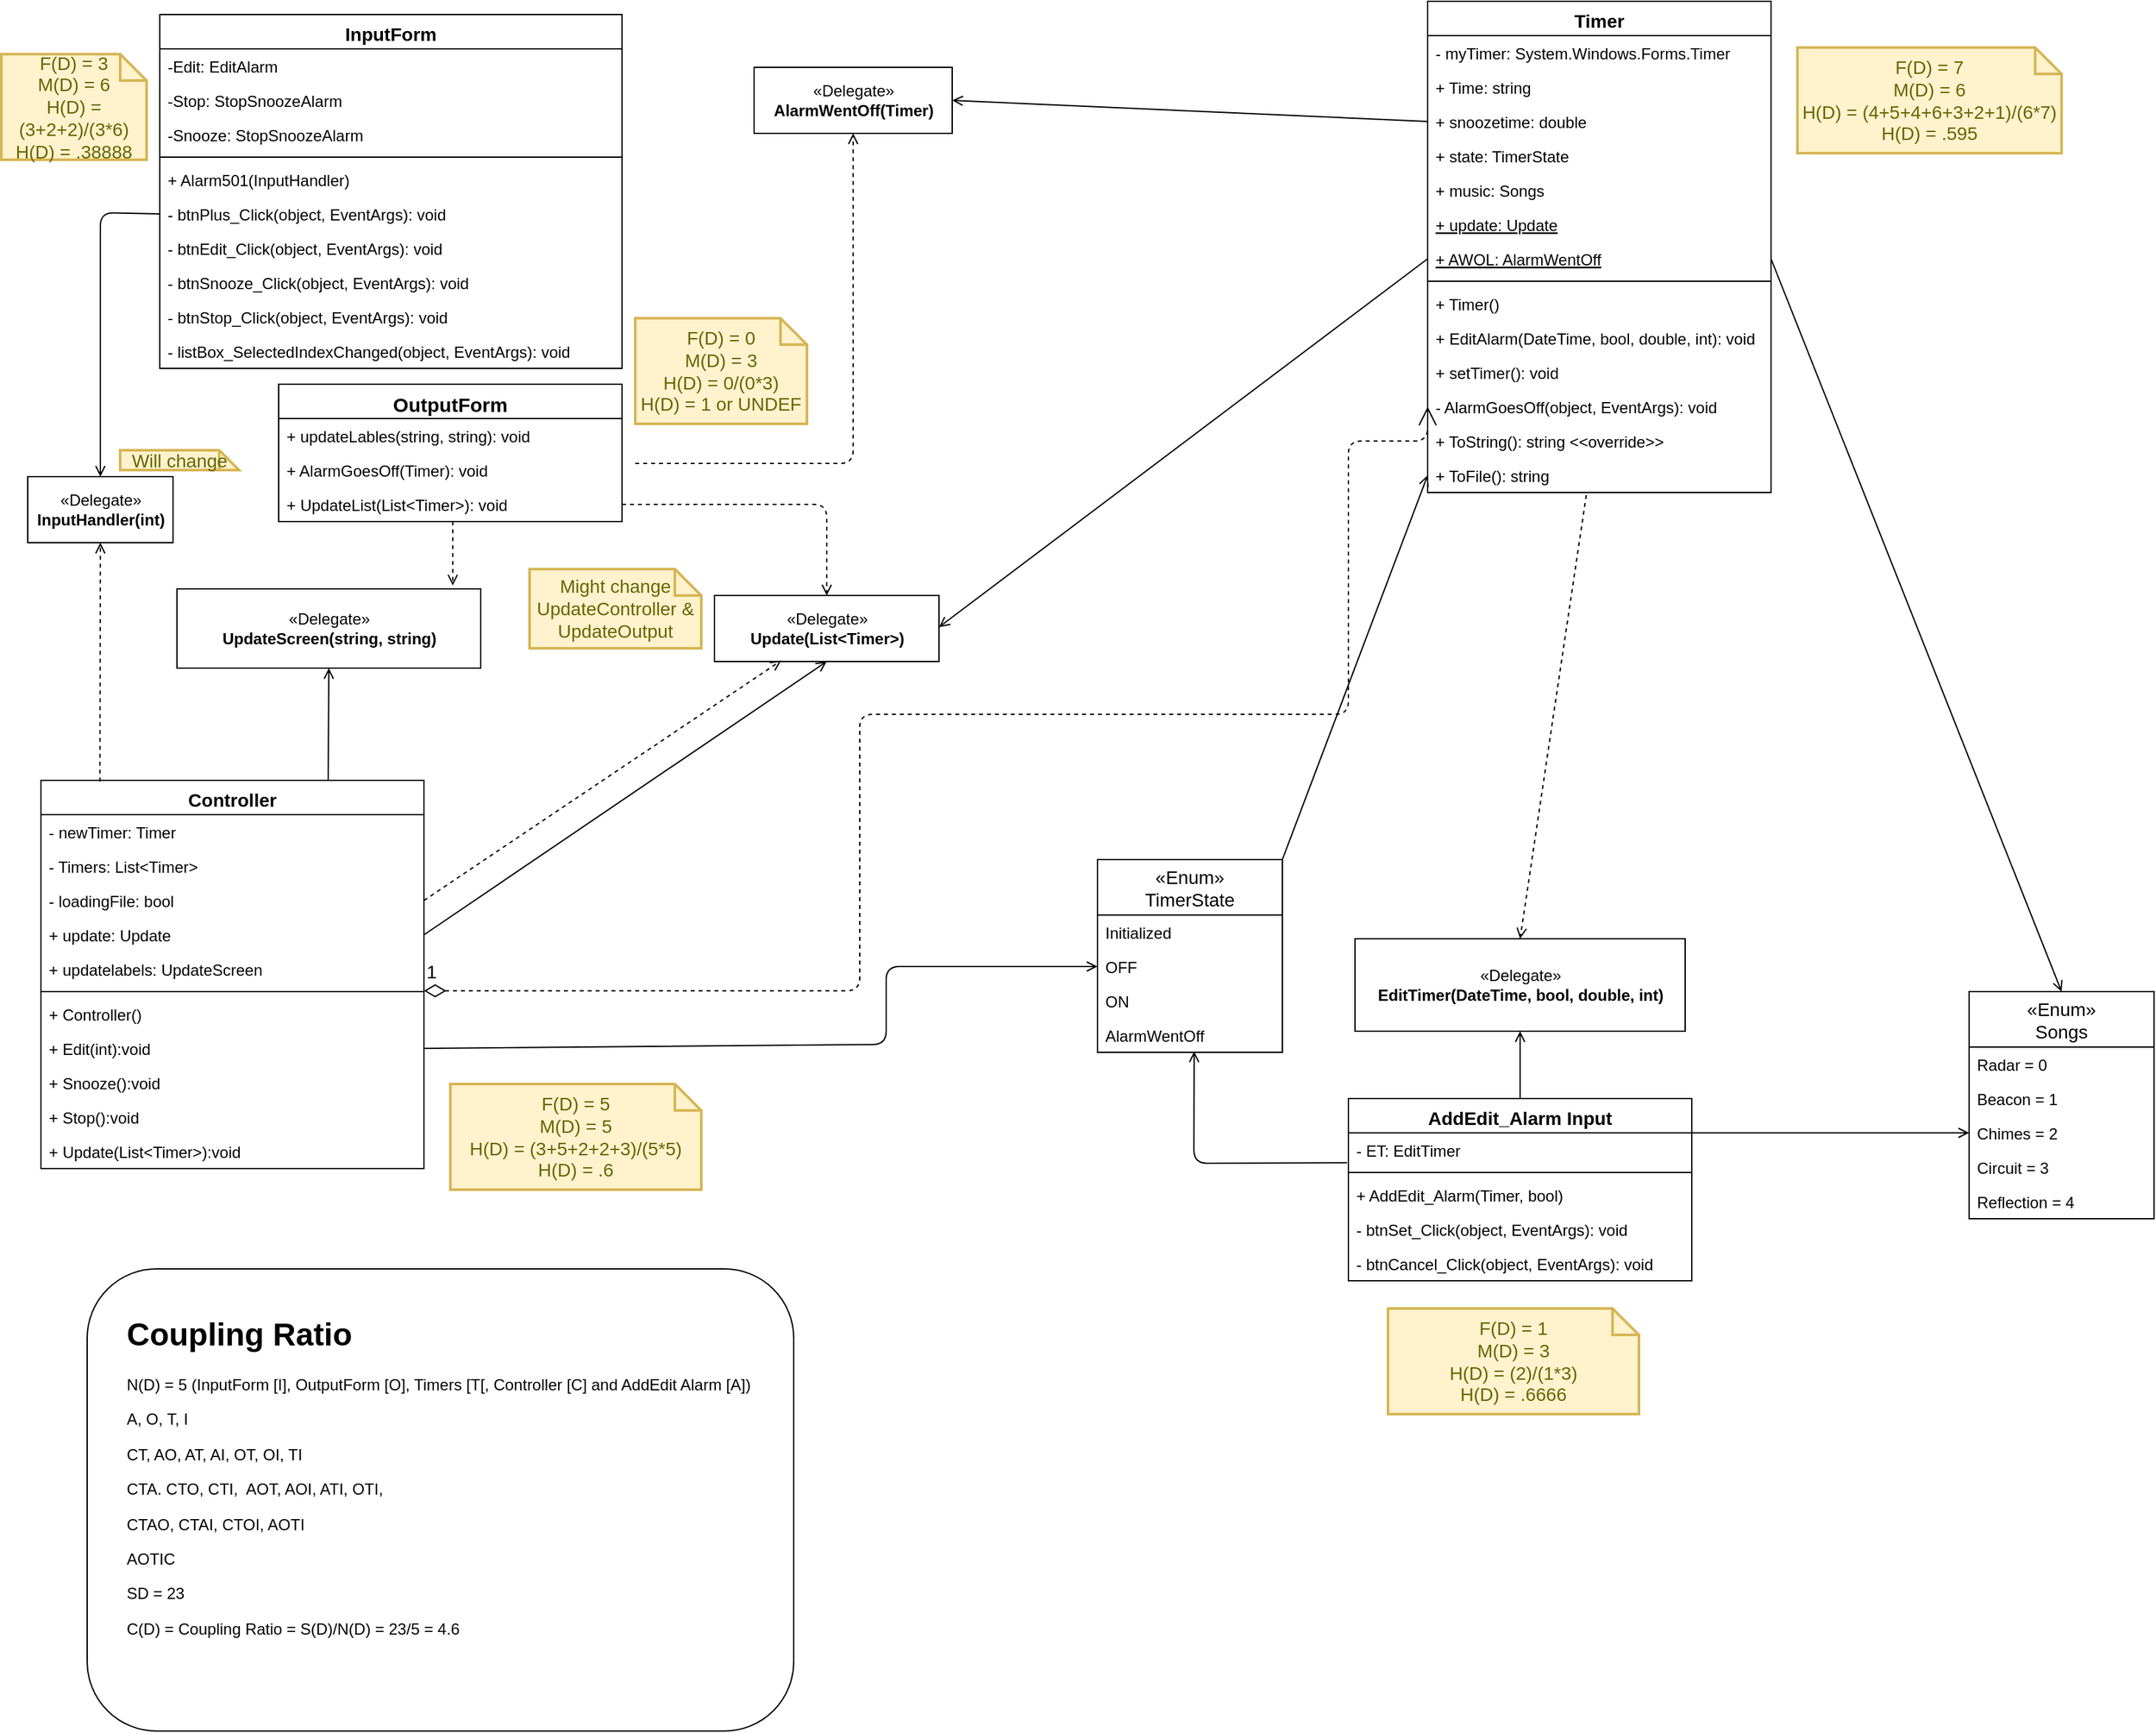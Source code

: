 <mxfile version="14.4.9" type="github">
  <diagram id="-mIEmtDpmcr0Wm0IPF2-" name="Page-1">
    <mxGraphModel dx="2370" dy="1270" grid="1" gridSize="10" guides="1" tooltips="1" connect="1" arrows="1" fold="1" page="1" pageScale="1" pageWidth="1800" pageHeight="1600" math="0" shadow="0">
      <root>
        <mxCell id="0" />
        <mxCell id="1" parent="0" />
        <mxCell id="JPcZrM7MTuREyfRBJGFF-1" value="InputForm" style="swimlane;fontStyle=1;align=center;verticalAlign=top;childLayout=stackLayout;horizontal=1;startSize=26;horizontalStack=0;resizeParent=1;resizeParentMax=0;resizeLast=0;collapsible=1;marginBottom=0;fontSize=14;" vertex="1" parent="1">
          <mxGeometry x="140" y="30" width="350" height="268" as="geometry" />
        </mxCell>
        <mxCell id="JPcZrM7MTuREyfRBJGFF-2" value="-Edit: EditAlarm" style="text;strokeColor=none;fillColor=none;align=left;verticalAlign=top;spacingLeft=4;spacingRight=4;overflow=hidden;rotatable=0;points=[[0,0.5],[1,0.5]];portConstraint=eastwest;" vertex="1" parent="JPcZrM7MTuREyfRBJGFF-1">
          <mxGeometry y="26" width="350" height="26" as="geometry" />
        </mxCell>
        <mxCell id="JPcZrM7MTuREyfRBJGFF-3" value="-Stop: StopSnoozeAlarm" style="text;strokeColor=none;fillColor=none;align=left;verticalAlign=top;spacingLeft=4;spacingRight=4;overflow=hidden;rotatable=0;points=[[0,0.5],[1,0.5]];portConstraint=eastwest;" vertex="1" parent="JPcZrM7MTuREyfRBJGFF-1">
          <mxGeometry y="52" width="350" height="26" as="geometry" />
        </mxCell>
        <mxCell id="JPcZrM7MTuREyfRBJGFF-4" value="-Snooze: StopSnoozeAlarm" style="text;strokeColor=none;fillColor=none;align=left;verticalAlign=top;spacingLeft=4;spacingRight=4;overflow=hidden;rotatable=0;points=[[0,0.5],[1,0.5]];portConstraint=eastwest;" vertex="1" parent="JPcZrM7MTuREyfRBJGFF-1">
          <mxGeometry y="78" width="350" height="26" as="geometry" />
        </mxCell>
        <mxCell id="JPcZrM7MTuREyfRBJGFF-5" value="" style="line;strokeWidth=1;fillColor=none;align=left;verticalAlign=middle;spacingTop=-1;spacingLeft=3;spacingRight=3;rotatable=0;labelPosition=right;points=[];portConstraint=eastwest;" vertex="1" parent="JPcZrM7MTuREyfRBJGFF-1">
          <mxGeometry y="104" width="350" height="8" as="geometry" />
        </mxCell>
        <mxCell id="JPcZrM7MTuREyfRBJGFF-6" value="+ Alarm501(InputHandler)" style="text;strokeColor=none;fillColor=none;align=left;verticalAlign=top;spacingLeft=4;spacingRight=4;overflow=hidden;rotatable=0;points=[[0,0.5],[1,0.5]];portConstraint=eastwest;" vertex="1" parent="JPcZrM7MTuREyfRBJGFF-1">
          <mxGeometry y="112" width="350" height="26" as="geometry" />
        </mxCell>
        <mxCell id="JPcZrM7MTuREyfRBJGFF-7" value="- btnPlus_Click(object, EventArgs): void" style="text;strokeColor=none;fillColor=none;align=left;verticalAlign=top;spacingLeft=4;spacingRight=4;overflow=hidden;rotatable=0;points=[[0,0.5],[1,0.5]];portConstraint=eastwest;" vertex="1" parent="JPcZrM7MTuREyfRBJGFF-1">
          <mxGeometry y="138" width="350" height="26" as="geometry" />
        </mxCell>
        <mxCell id="JPcZrM7MTuREyfRBJGFF-8" value="- btnEdit_Click(object, EventArgs): void" style="text;strokeColor=none;fillColor=none;align=left;verticalAlign=top;spacingLeft=4;spacingRight=4;overflow=hidden;rotatable=0;points=[[0,0.5],[1,0.5]];portConstraint=eastwest;" vertex="1" parent="JPcZrM7MTuREyfRBJGFF-1">
          <mxGeometry y="164" width="350" height="26" as="geometry" />
        </mxCell>
        <mxCell id="JPcZrM7MTuREyfRBJGFF-9" value="- btnSnooze_Click(object, EventArgs): void" style="text;strokeColor=none;fillColor=none;align=left;verticalAlign=top;spacingLeft=4;spacingRight=4;overflow=hidden;rotatable=0;points=[[0,0.5],[1,0.5]];portConstraint=eastwest;" vertex="1" parent="JPcZrM7MTuREyfRBJGFF-1">
          <mxGeometry y="190" width="350" height="26" as="geometry" />
        </mxCell>
        <mxCell id="JPcZrM7MTuREyfRBJGFF-10" value="- btnStop_Click(object, EventArgs): void" style="text;strokeColor=none;fillColor=none;align=left;verticalAlign=top;spacingLeft=4;spacingRight=4;overflow=hidden;rotatable=0;points=[[0,0.5],[1,0.5]];portConstraint=eastwest;" vertex="1" parent="JPcZrM7MTuREyfRBJGFF-1">
          <mxGeometry y="216" width="350" height="26" as="geometry" />
        </mxCell>
        <mxCell id="JPcZrM7MTuREyfRBJGFF-11" value="- listBox_SelectedIndexChanged(object, EventArgs): void" style="text;strokeColor=none;fillColor=none;align=left;verticalAlign=top;spacingLeft=4;spacingRight=4;overflow=hidden;rotatable=0;points=[[0,0.5],[1,0.5]];portConstraint=eastwest;" vertex="1" parent="JPcZrM7MTuREyfRBJGFF-1">
          <mxGeometry y="242" width="350" height="26" as="geometry" />
        </mxCell>
        <mxCell id="JPcZrM7MTuREyfRBJGFF-12" value="OutputForm" style="swimlane;fontStyle=1;align=center;verticalAlign=top;childLayout=stackLayout;horizontal=1;startSize=26;horizontalStack=0;resizeParent=1;resizeParentMax=0;resizeLast=0;collapsible=1;marginBottom=0;fontSize=15;" vertex="1" parent="1">
          <mxGeometry x="230" y="310" width="260" height="104" as="geometry" />
        </mxCell>
        <mxCell id="JPcZrM7MTuREyfRBJGFF-13" value="+ updateLables(string, string): void" style="text;strokeColor=none;fillColor=none;align=left;verticalAlign=top;spacingLeft=4;spacingRight=4;overflow=hidden;rotatable=0;points=[[0,0.5],[1,0.5]];portConstraint=eastwest;" vertex="1" parent="JPcZrM7MTuREyfRBJGFF-12">
          <mxGeometry y="26" width="260" height="26" as="geometry" />
        </mxCell>
        <mxCell id="JPcZrM7MTuREyfRBJGFF-14" value="+ AlarmGoesOff(Timer): void" style="text;strokeColor=none;fillColor=none;align=left;verticalAlign=top;spacingLeft=4;spacingRight=4;overflow=hidden;rotatable=0;points=[[0,0.5],[1,0.5]];portConstraint=eastwest;" vertex="1" parent="JPcZrM7MTuREyfRBJGFF-12">
          <mxGeometry y="52" width="260" height="26" as="geometry" />
        </mxCell>
        <mxCell id="JPcZrM7MTuREyfRBJGFF-15" value="+ UpdateList(List&lt;Timer&gt;): void" style="text;strokeColor=none;fillColor=none;align=left;verticalAlign=top;spacingLeft=4;spacingRight=4;overflow=hidden;rotatable=0;points=[[0,0.5],[1,0.5]];portConstraint=eastwest;" vertex="1" parent="JPcZrM7MTuREyfRBJGFF-12">
          <mxGeometry y="78" width="260" height="26" as="geometry" />
        </mxCell>
        <mxCell id="JPcZrM7MTuREyfRBJGFF-16" value="Timer" style="swimlane;fontStyle=1;align=center;verticalAlign=top;childLayout=stackLayout;horizontal=1;startSize=26;horizontalStack=0;resizeParent=1;resizeParentMax=0;resizeLast=0;collapsible=1;marginBottom=0;fontSize=14;" vertex="1" parent="1">
          <mxGeometry x="1100" y="20" width="260" height="372" as="geometry" />
        </mxCell>
        <mxCell id="JPcZrM7MTuREyfRBJGFF-17" value="- myTimer: System.Windows.Forms.Timer" style="text;strokeColor=none;fillColor=none;align=left;verticalAlign=top;spacingLeft=4;spacingRight=4;overflow=hidden;rotatable=0;points=[[0,0.5],[1,0.5]];portConstraint=eastwest;" vertex="1" parent="JPcZrM7MTuREyfRBJGFF-16">
          <mxGeometry y="26" width="260" height="26" as="geometry" />
        </mxCell>
        <mxCell id="JPcZrM7MTuREyfRBJGFF-18" value="+ Time: string" style="text;strokeColor=none;fillColor=none;align=left;verticalAlign=top;spacingLeft=4;spacingRight=4;overflow=hidden;rotatable=0;points=[[0,0.5],[1,0.5]];portConstraint=eastwest;" vertex="1" parent="JPcZrM7MTuREyfRBJGFF-16">
          <mxGeometry y="52" width="260" height="26" as="geometry" />
        </mxCell>
        <mxCell id="JPcZrM7MTuREyfRBJGFF-19" value="+ snoozetime: double" style="text;strokeColor=none;fillColor=none;align=left;verticalAlign=top;spacingLeft=4;spacingRight=4;overflow=hidden;rotatable=0;points=[[0,0.5],[1,0.5]];portConstraint=eastwest;" vertex="1" parent="JPcZrM7MTuREyfRBJGFF-16">
          <mxGeometry y="78" width="260" height="26" as="geometry" />
        </mxCell>
        <mxCell id="JPcZrM7MTuREyfRBJGFF-20" value="+ state: TimerState" style="text;strokeColor=none;fillColor=none;align=left;verticalAlign=top;spacingLeft=4;spacingRight=4;overflow=hidden;rotatable=0;points=[[0,0.5],[1,0.5]];portConstraint=eastwest;" vertex="1" parent="JPcZrM7MTuREyfRBJGFF-16">
          <mxGeometry y="104" width="260" height="26" as="geometry" />
        </mxCell>
        <mxCell id="JPcZrM7MTuREyfRBJGFF-21" value="+ music: Songs" style="text;strokeColor=none;fillColor=none;align=left;verticalAlign=top;spacingLeft=4;spacingRight=4;overflow=hidden;rotatable=0;points=[[0,0.5],[1,0.5]];portConstraint=eastwest;" vertex="1" parent="JPcZrM7MTuREyfRBJGFF-16">
          <mxGeometry y="130" width="260" height="26" as="geometry" />
        </mxCell>
        <mxCell id="JPcZrM7MTuREyfRBJGFF-22" value="+ update: Update" style="text;strokeColor=none;fillColor=none;align=left;verticalAlign=top;spacingLeft=4;spacingRight=4;overflow=hidden;rotatable=0;points=[[0,0.5],[1,0.5]];portConstraint=eastwest;fontStyle=4" vertex="1" parent="JPcZrM7MTuREyfRBJGFF-16">
          <mxGeometry y="156" width="260" height="26" as="geometry" />
        </mxCell>
        <mxCell id="JPcZrM7MTuREyfRBJGFF-23" value="+ AWOL: AlarmWentOff" style="text;strokeColor=none;fillColor=none;align=left;verticalAlign=top;spacingLeft=4;spacingRight=4;overflow=hidden;rotatable=0;points=[[0,0.5],[1,0.5]];portConstraint=eastwest;fontStyle=4" vertex="1" parent="JPcZrM7MTuREyfRBJGFF-16">
          <mxGeometry y="182" width="260" height="26" as="geometry" />
        </mxCell>
        <mxCell id="JPcZrM7MTuREyfRBJGFF-24" value="" style="line;strokeWidth=1;fillColor=none;align=left;verticalAlign=middle;spacingTop=-1;spacingLeft=3;spacingRight=3;rotatable=0;labelPosition=right;points=[];portConstraint=eastwest;" vertex="1" parent="JPcZrM7MTuREyfRBJGFF-16">
          <mxGeometry y="208" width="260" height="8" as="geometry" />
        </mxCell>
        <mxCell id="JPcZrM7MTuREyfRBJGFF-25" value="+ Timer()" style="text;strokeColor=none;fillColor=none;align=left;verticalAlign=top;spacingLeft=4;spacingRight=4;overflow=hidden;rotatable=0;points=[[0,0.5],[1,0.5]];portConstraint=eastwest;" vertex="1" parent="JPcZrM7MTuREyfRBJGFF-16">
          <mxGeometry y="216" width="260" height="26" as="geometry" />
        </mxCell>
        <mxCell id="JPcZrM7MTuREyfRBJGFF-26" value="+ EditAlarm(DateTime, bool, double, int): void" style="text;strokeColor=none;fillColor=none;align=left;verticalAlign=top;spacingLeft=4;spacingRight=4;overflow=hidden;rotatable=0;points=[[0,0.5],[1,0.5]];portConstraint=eastwest;" vertex="1" parent="JPcZrM7MTuREyfRBJGFF-16">
          <mxGeometry y="242" width="260" height="26" as="geometry" />
        </mxCell>
        <mxCell id="JPcZrM7MTuREyfRBJGFF-27" value="+ setTimer(): void" style="text;strokeColor=none;fillColor=none;align=left;verticalAlign=top;spacingLeft=4;spacingRight=4;overflow=hidden;rotatable=0;points=[[0,0.5],[1,0.5]];portConstraint=eastwest;" vertex="1" parent="JPcZrM7MTuREyfRBJGFF-16">
          <mxGeometry y="268" width="260" height="26" as="geometry" />
        </mxCell>
        <mxCell id="JPcZrM7MTuREyfRBJGFF-28" value="- AlarmGoesOff(object, EventArgs): void" style="text;strokeColor=none;fillColor=none;align=left;verticalAlign=top;spacingLeft=4;spacingRight=4;overflow=hidden;rotatable=0;points=[[0,0.5],[1,0.5]];portConstraint=eastwest;" vertex="1" parent="JPcZrM7MTuREyfRBJGFF-16">
          <mxGeometry y="294" width="260" height="26" as="geometry" />
        </mxCell>
        <mxCell id="JPcZrM7MTuREyfRBJGFF-29" value="+ ToString(): string &lt;&lt;override&gt;&gt;" style="text;strokeColor=none;fillColor=none;align=left;verticalAlign=top;spacingLeft=4;spacingRight=4;overflow=hidden;rotatable=0;points=[[0,0.5],[1,0.5]];portConstraint=eastwest;" vertex="1" parent="JPcZrM7MTuREyfRBJGFF-16">
          <mxGeometry y="320" width="260" height="26" as="geometry" />
        </mxCell>
        <mxCell id="JPcZrM7MTuREyfRBJGFF-30" value="+ ToFile(): string" style="text;strokeColor=none;fillColor=none;align=left;verticalAlign=top;spacingLeft=4;spacingRight=4;overflow=hidden;rotatable=0;points=[[0,0.5],[1,0.5]];portConstraint=eastwest;" vertex="1" parent="JPcZrM7MTuREyfRBJGFF-16">
          <mxGeometry y="346" width="260" height="26" as="geometry" />
        </mxCell>
        <mxCell id="JPcZrM7MTuREyfRBJGFF-31" value="AddEdit_Alarm Input&#xa; " style="swimlane;fontStyle=1;align=center;verticalAlign=top;childLayout=stackLayout;horizontal=1;startSize=26;horizontalStack=0;resizeParent=1;resizeParentMax=0;resizeLast=0;collapsible=1;marginBottom=0;fontSize=14;" vertex="1" parent="1">
          <mxGeometry x="1040" y="851" width="260" height="138" as="geometry" />
        </mxCell>
        <mxCell id="JPcZrM7MTuREyfRBJGFF-32" value="- ET: EditTimer" style="text;strokeColor=none;fillColor=none;align=left;verticalAlign=top;spacingLeft=4;spacingRight=4;overflow=hidden;rotatable=0;points=[[0,0.5],[1,0.5]];portConstraint=eastwest;" vertex="1" parent="JPcZrM7MTuREyfRBJGFF-31">
          <mxGeometry y="26" width="260" height="26" as="geometry" />
        </mxCell>
        <mxCell id="JPcZrM7MTuREyfRBJGFF-33" value="" style="line;strokeWidth=1;fillColor=none;align=left;verticalAlign=middle;spacingTop=-1;spacingLeft=3;spacingRight=3;rotatable=0;labelPosition=right;points=[];portConstraint=eastwest;" vertex="1" parent="JPcZrM7MTuREyfRBJGFF-31">
          <mxGeometry y="52" width="260" height="8" as="geometry" />
        </mxCell>
        <mxCell id="JPcZrM7MTuREyfRBJGFF-34" value="+ AddEdit_Alarm(Timer, bool)" style="text;strokeColor=none;fillColor=none;align=left;verticalAlign=top;spacingLeft=4;spacingRight=4;overflow=hidden;rotatable=0;points=[[0,0.5],[1,0.5]];portConstraint=eastwest;" vertex="1" parent="JPcZrM7MTuREyfRBJGFF-31">
          <mxGeometry y="60" width="260" height="26" as="geometry" />
        </mxCell>
        <mxCell id="JPcZrM7MTuREyfRBJGFF-35" value="- btnSet_Click(object, EventArgs): void" style="text;strokeColor=none;fillColor=none;align=left;verticalAlign=top;spacingLeft=4;spacingRight=4;overflow=hidden;rotatable=0;points=[[0,0.5],[1,0.5]];portConstraint=eastwest;" vertex="1" parent="JPcZrM7MTuREyfRBJGFF-31">
          <mxGeometry y="86" width="260" height="26" as="geometry" />
        </mxCell>
        <mxCell id="JPcZrM7MTuREyfRBJGFF-36" value="- btnCancel_Click(object, EventArgs): void" style="text;strokeColor=none;fillColor=none;align=left;verticalAlign=top;spacingLeft=4;spacingRight=4;overflow=hidden;rotatable=0;points=[[0,0.5],[1,0.5]];portConstraint=eastwest;" vertex="1" parent="JPcZrM7MTuREyfRBJGFF-31">
          <mxGeometry y="112" width="260" height="26" as="geometry" />
        </mxCell>
        <mxCell id="JPcZrM7MTuREyfRBJGFF-37" value="Controller&#xa;" style="swimlane;fontStyle=1;align=center;verticalAlign=top;childLayout=stackLayout;horizontal=1;startSize=26;horizontalStack=0;resizeParent=1;resizeParentMax=0;resizeLast=0;collapsible=1;marginBottom=0;fontSize=14;" vertex="1" parent="1">
          <mxGeometry x="50" y="610" width="290" height="294" as="geometry" />
        </mxCell>
        <mxCell id="JPcZrM7MTuREyfRBJGFF-38" value="- newTimer: Timer" style="text;strokeColor=none;fillColor=none;align=left;verticalAlign=top;spacingLeft=4;spacingRight=4;overflow=hidden;rotatable=0;points=[[0,0.5],[1,0.5]];portConstraint=eastwest;" vertex="1" parent="JPcZrM7MTuREyfRBJGFF-37">
          <mxGeometry y="26" width="290" height="26" as="geometry" />
        </mxCell>
        <mxCell id="JPcZrM7MTuREyfRBJGFF-39" value="- Timers: List&lt;Timer&gt;" style="text;strokeColor=none;fillColor=none;align=left;verticalAlign=top;spacingLeft=4;spacingRight=4;overflow=hidden;rotatable=0;points=[[0,0.5],[1,0.5]];portConstraint=eastwest;" vertex="1" parent="JPcZrM7MTuREyfRBJGFF-37">
          <mxGeometry y="52" width="290" height="26" as="geometry" />
        </mxCell>
        <mxCell id="JPcZrM7MTuREyfRBJGFF-40" value="- loadingFile: bool" style="text;strokeColor=none;fillColor=none;align=left;verticalAlign=top;spacingLeft=4;spacingRight=4;overflow=hidden;rotatable=0;points=[[0,0.5],[1,0.5]];portConstraint=eastwest;" vertex="1" parent="JPcZrM7MTuREyfRBJGFF-37">
          <mxGeometry y="78" width="290" height="26" as="geometry" />
        </mxCell>
        <mxCell id="JPcZrM7MTuREyfRBJGFF-41" value="+ update: Update" style="text;strokeColor=none;fillColor=none;align=left;verticalAlign=top;spacingLeft=4;spacingRight=4;overflow=hidden;rotatable=0;points=[[0,0.5],[1,0.5]];portConstraint=eastwest;" vertex="1" parent="JPcZrM7MTuREyfRBJGFF-37">
          <mxGeometry y="104" width="290" height="26" as="geometry" />
        </mxCell>
        <mxCell id="JPcZrM7MTuREyfRBJGFF-42" value="+ updatelabels: UpdateScreen" style="text;strokeColor=none;fillColor=none;align=left;verticalAlign=top;spacingLeft=4;spacingRight=4;overflow=hidden;rotatable=0;points=[[0,0.5],[1,0.5]];portConstraint=eastwest;" vertex="1" parent="JPcZrM7MTuREyfRBJGFF-37">
          <mxGeometry y="130" width="290" height="26" as="geometry" />
        </mxCell>
        <mxCell id="JPcZrM7MTuREyfRBJGFF-43" value="" style="line;strokeWidth=1;fillColor=none;align=left;verticalAlign=middle;spacingTop=-1;spacingLeft=3;spacingRight=3;rotatable=0;labelPosition=right;points=[];portConstraint=eastwest;" vertex="1" parent="JPcZrM7MTuREyfRBJGFF-37">
          <mxGeometry y="156" width="290" height="8" as="geometry" />
        </mxCell>
        <mxCell id="JPcZrM7MTuREyfRBJGFF-44" value="+ Controller()" style="text;strokeColor=none;fillColor=none;align=left;verticalAlign=top;spacingLeft=4;spacingRight=4;overflow=hidden;rotatable=0;points=[[0,0.5],[1,0.5]];portConstraint=eastwest;" vertex="1" parent="JPcZrM7MTuREyfRBJGFF-37">
          <mxGeometry y="164" width="290" height="26" as="geometry" />
        </mxCell>
        <mxCell id="JPcZrM7MTuREyfRBJGFF-45" value="+ Edit(int):void" style="text;strokeColor=none;fillColor=none;align=left;verticalAlign=top;spacingLeft=4;spacingRight=4;overflow=hidden;rotatable=0;points=[[0,0.5],[1,0.5]];portConstraint=eastwest;" vertex="1" parent="JPcZrM7MTuREyfRBJGFF-37">
          <mxGeometry y="190" width="290" height="26" as="geometry" />
        </mxCell>
        <mxCell id="JPcZrM7MTuREyfRBJGFF-46" value="+ Snooze():void" style="text;strokeColor=none;fillColor=none;align=left;verticalAlign=top;spacingLeft=4;spacingRight=4;overflow=hidden;rotatable=0;points=[[0,0.5],[1,0.5]];portConstraint=eastwest;" vertex="1" parent="JPcZrM7MTuREyfRBJGFF-37">
          <mxGeometry y="216" width="290" height="26" as="geometry" />
        </mxCell>
        <mxCell id="JPcZrM7MTuREyfRBJGFF-47" value="+ Stop():void" style="text;strokeColor=none;fillColor=none;align=left;verticalAlign=top;spacingLeft=4;spacingRight=4;overflow=hidden;rotatable=0;points=[[0,0.5],[1,0.5]];portConstraint=eastwest;" vertex="1" parent="JPcZrM7MTuREyfRBJGFF-37">
          <mxGeometry y="242" width="290" height="26" as="geometry" />
        </mxCell>
        <mxCell id="JPcZrM7MTuREyfRBJGFF-48" value="+ Update(List&lt;Timer&gt;):void" style="text;strokeColor=none;fillColor=none;align=left;verticalAlign=top;spacingLeft=4;spacingRight=4;overflow=hidden;rotatable=0;points=[[0,0.5],[1,0.5]];portConstraint=eastwest;" vertex="1" parent="JPcZrM7MTuREyfRBJGFF-37">
          <mxGeometry y="268" width="290" height="26" as="geometry" />
        </mxCell>
        <mxCell id="JPcZrM7MTuREyfRBJGFF-49" value="«Delegate»&lt;br&gt;&lt;b&gt;UpdateScreen(string, string)&lt;/b&gt;" style="html=1;" vertex="1" parent="1">
          <mxGeometry x="153" y="465" width="230" height="60" as="geometry" />
        </mxCell>
        <mxCell id="JPcZrM7MTuREyfRBJGFF-50" value="«Delegate»&lt;br&gt;&lt;b&gt;AlarmWentOff(Timer)&lt;/b&gt;" style="html=1;" vertex="1" parent="1">
          <mxGeometry x="590" y="70" width="150" height="50" as="geometry" />
        </mxCell>
        <mxCell id="JPcZrM7MTuREyfRBJGFF-51" value="«Delegate»&lt;br&gt;&lt;b&gt;Update(List&amp;lt;Timer&amp;gt;)&lt;/b&gt;" style="html=1;" vertex="1" parent="1">
          <mxGeometry x="560" y="470" width="170" height="50" as="geometry" />
        </mxCell>
        <mxCell id="JPcZrM7MTuREyfRBJGFF-52" value="«Delegate»&lt;br&gt;&lt;b&gt;InputHandler(int)&lt;/b&gt;" style="html=1;" vertex="1" parent="1">
          <mxGeometry x="40" y="380" width="110" height="50" as="geometry" />
        </mxCell>
        <mxCell id="JPcZrM7MTuREyfRBJGFF-53" value="«Delegate»&lt;br&gt;&lt;b&gt;EditTimer(DateTime, bool, double, int)&lt;/b&gt;" style="html=1;" vertex="1" parent="1">
          <mxGeometry x="1045" y="730" width="250" height="70" as="geometry" />
        </mxCell>
        <mxCell id="JPcZrM7MTuREyfRBJGFF-54" value="«Enum»&#xa;TimerState" style="swimlane;fontStyle=0;childLayout=stackLayout;horizontal=1;startSize=42;fillColor=none;horizontalStack=0;resizeParent=1;resizeParentMax=0;resizeLast=0;collapsible=1;marginBottom=0;fontSize=14;" vertex="1" parent="1">
          <mxGeometry x="850" y="670" width="140" height="146" as="geometry" />
        </mxCell>
        <mxCell id="JPcZrM7MTuREyfRBJGFF-55" value="Initialized" style="text;strokeColor=none;fillColor=none;align=left;verticalAlign=top;spacingLeft=4;spacingRight=4;overflow=hidden;rotatable=0;points=[[0,0.5],[1,0.5]];portConstraint=eastwest;" vertex="1" parent="JPcZrM7MTuREyfRBJGFF-54">
          <mxGeometry y="42" width="140" height="26" as="geometry" />
        </mxCell>
        <mxCell id="JPcZrM7MTuREyfRBJGFF-56" value="OFF" style="text;strokeColor=none;fillColor=none;align=left;verticalAlign=top;spacingLeft=4;spacingRight=4;overflow=hidden;rotatable=0;points=[[0,0.5],[1,0.5]];portConstraint=eastwest;" vertex="1" parent="JPcZrM7MTuREyfRBJGFF-54">
          <mxGeometry y="68" width="140" height="26" as="geometry" />
        </mxCell>
        <mxCell id="JPcZrM7MTuREyfRBJGFF-57" value="ON" style="text;strokeColor=none;fillColor=none;align=left;verticalAlign=top;spacingLeft=4;spacingRight=4;overflow=hidden;rotatable=0;points=[[0,0.5],[1,0.5]];portConstraint=eastwest;" vertex="1" parent="JPcZrM7MTuREyfRBJGFF-54">
          <mxGeometry y="94" width="140" height="26" as="geometry" />
        </mxCell>
        <mxCell id="JPcZrM7MTuREyfRBJGFF-58" value="AlarmWentOff" style="text;strokeColor=none;fillColor=none;align=left;verticalAlign=top;spacingLeft=4;spacingRight=4;overflow=hidden;rotatable=0;points=[[0,0.5],[1,0.5]];portConstraint=eastwest;" vertex="1" parent="JPcZrM7MTuREyfRBJGFF-54">
          <mxGeometry y="120" width="140" height="26" as="geometry" />
        </mxCell>
        <mxCell id="JPcZrM7MTuREyfRBJGFF-59" value="«Enum»&#xa;Songs" style="swimlane;fontStyle=0;childLayout=stackLayout;horizontal=1;startSize=42;fillColor=none;horizontalStack=0;resizeParent=1;resizeParentMax=0;resizeLast=0;collapsible=1;marginBottom=0;fontSize=14;" vertex="1" parent="1">
          <mxGeometry x="1510" y="770" width="140" height="172" as="geometry" />
        </mxCell>
        <mxCell id="JPcZrM7MTuREyfRBJGFF-60" value="Radar = 0" style="text;strokeColor=none;fillColor=none;align=left;verticalAlign=top;spacingLeft=4;spacingRight=4;overflow=hidden;rotatable=0;points=[[0,0.5],[1,0.5]];portConstraint=eastwest;" vertex="1" parent="JPcZrM7MTuREyfRBJGFF-59">
          <mxGeometry y="42" width="140" height="26" as="geometry" />
        </mxCell>
        <mxCell id="JPcZrM7MTuREyfRBJGFF-61" value="Beacon = 1" style="text;strokeColor=none;fillColor=none;align=left;verticalAlign=top;spacingLeft=4;spacingRight=4;overflow=hidden;rotatable=0;points=[[0,0.5],[1,0.5]];portConstraint=eastwest;" vertex="1" parent="JPcZrM7MTuREyfRBJGFF-59">
          <mxGeometry y="68" width="140" height="26" as="geometry" />
        </mxCell>
        <mxCell id="JPcZrM7MTuREyfRBJGFF-62" value="Chimes = 2" style="text;strokeColor=none;fillColor=none;align=left;verticalAlign=top;spacingLeft=4;spacingRight=4;overflow=hidden;rotatable=0;points=[[0,0.5],[1,0.5]];portConstraint=eastwest;" vertex="1" parent="JPcZrM7MTuREyfRBJGFF-59">
          <mxGeometry y="94" width="140" height="26" as="geometry" />
        </mxCell>
        <mxCell id="JPcZrM7MTuREyfRBJGFF-63" value="Circuit = 3" style="text;strokeColor=none;fillColor=none;align=left;verticalAlign=top;spacingLeft=4;spacingRight=4;overflow=hidden;rotatable=0;points=[[0,0.5],[1,0.5]];portConstraint=eastwest;" vertex="1" parent="JPcZrM7MTuREyfRBJGFF-59">
          <mxGeometry y="120" width="140" height="26" as="geometry" />
        </mxCell>
        <mxCell id="JPcZrM7MTuREyfRBJGFF-64" value="Reflection = 4" style="text;strokeColor=none;fillColor=none;align=left;verticalAlign=top;spacingLeft=4;spacingRight=4;overflow=hidden;rotatable=0;points=[[0,0.5],[1,0.5]];portConstraint=eastwest;" vertex="1" parent="JPcZrM7MTuREyfRBJGFF-59">
          <mxGeometry y="146" width="140" height="26" as="geometry" />
        </mxCell>
        <mxCell id="JPcZrM7MTuREyfRBJGFF-65" value="" style="html=1;verticalAlign=bottom;endArrow=open;endFill=0;entryX=0;entryY=0.5;entryDx=0;entryDy=0;" edge="1" parent="1" target="JPcZrM7MTuREyfRBJGFF-62">
          <mxGeometry width="80" relative="1" as="geometry">
            <mxPoint x="1300" y="877" as="sourcePoint" />
            <mxPoint x="1010" y="940" as="targetPoint" />
          </mxGeometry>
        </mxCell>
        <mxCell id="JPcZrM7MTuREyfRBJGFF-66" value="" style="html=1;verticalAlign=bottom;endArrow=open;endFill=0;entryX=0.5;entryY=0;entryDx=0;entryDy=0;exitX=1;exitY=0.5;exitDx=0;exitDy=0;" edge="1" parent="1" target="JPcZrM7MTuREyfRBJGFF-59">
          <mxGeometry width="80" relative="1" as="geometry">
            <mxPoint x="1360.0" y="215" as="sourcePoint" />
            <mxPoint x="690" y="679.998" as="targetPoint" />
            <Array as="points" />
          </mxGeometry>
        </mxCell>
        <mxCell id="JPcZrM7MTuREyfRBJGFF-67" value="" style="html=1;verticalAlign=bottom;endArrow=open;endFill=0;entryX=0;entryY=0.5;entryDx=0;entryDy=0;exitX=1;exitY=0;exitDx=0;exitDy=0;" edge="1" parent="1" source="JPcZrM7MTuREyfRBJGFF-54" target="JPcZrM7MTuREyfRBJGFF-30">
          <mxGeometry width="80" relative="1" as="geometry">
            <mxPoint x="710.0" y="628" as="sourcePoint" />
            <mxPoint x="920.0" y="628" as="targetPoint" />
          </mxGeometry>
        </mxCell>
        <mxCell id="JPcZrM7MTuREyfRBJGFF-68" value="" style="html=1;verticalAlign=bottom;endArrow=none;endFill=0;entryX=1;entryY=0.5;entryDx=0;entryDy=0;exitX=0;exitY=0.5;exitDx=0;exitDy=0;startArrow=open;startFill=0;" edge="1" parent="1" source="JPcZrM7MTuREyfRBJGFF-56" target="JPcZrM7MTuREyfRBJGFF-45">
          <mxGeometry width="80" relative="1" as="geometry">
            <mxPoint x="470.0" y="628" as="sourcePoint" />
            <mxPoint x="680.0" y="628" as="targetPoint" />
            <Array as="points">
              <mxPoint x="690" y="751" />
              <mxPoint x="690" y="810" />
            </Array>
          </mxGeometry>
        </mxCell>
        <mxCell id="JPcZrM7MTuREyfRBJGFF-69" value="" style="html=1;verticalAlign=bottom;endArrow=open;endFill=0;entryX=0.5;entryY=1;entryDx=0;entryDy=0;dashed=1;" edge="1" parent="1" target="JPcZrM7MTuREyfRBJGFF-50">
          <mxGeometry width="80" relative="1" as="geometry">
            <mxPoint x="500" y="370" as="sourcePoint" />
            <mxPoint x="570.0" y="450" as="targetPoint" />
            <Array as="points">
              <mxPoint x="665" y="370" />
            </Array>
          </mxGeometry>
        </mxCell>
        <mxCell id="JPcZrM7MTuREyfRBJGFF-70" value="" style="html=1;verticalAlign=bottom;endArrow=open;endFill=0;entryX=1;entryY=0.5;entryDx=0;entryDy=0;exitX=0;exitY=0.5;exitDx=0;exitDy=0;" edge="1" parent="1" source="JPcZrM7MTuREyfRBJGFF-19" target="JPcZrM7MTuREyfRBJGFF-50">
          <mxGeometry width="80" relative="1" as="geometry">
            <mxPoint x="590.0" y="600" as="sourcePoint" />
            <mxPoint x="800.0" y="600" as="targetPoint" />
          </mxGeometry>
        </mxCell>
        <mxCell id="JPcZrM7MTuREyfRBJGFF-71" value="" style="html=1;verticalAlign=bottom;endArrow=open;endFill=0;entryX=0.5;entryY=1;entryDx=0;entryDy=0;dashed=1;exitX=0.154;exitY=0.003;exitDx=0;exitDy=0;exitPerimeter=0;" edge="1" parent="1" source="JPcZrM7MTuREyfRBJGFF-37" target="JPcZrM7MTuREyfRBJGFF-52">
          <mxGeometry width="80" relative="1" as="geometry">
            <mxPoint x="95" y="600" as="sourcePoint" />
            <mxPoint x="110" y="478" as="targetPoint" />
          </mxGeometry>
        </mxCell>
        <mxCell id="JPcZrM7MTuREyfRBJGFF-72" value="" style="html=1;verticalAlign=bottom;endArrow=open;endFill=0;entryX=0.5;entryY=0;entryDx=0;entryDy=0;exitX=0;exitY=0.5;exitDx=0;exitDy=0;" edge="1" parent="1" source="JPcZrM7MTuREyfRBJGFF-7" target="JPcZrM7MTuREyfRBJGFF-52">
          <mxGeometry width="80" relative="1" as="geometry">
            <mxPoint x="95" y="180" as="sourcePoint" />
            <mxPoint x="70" y="324" as="targetPoint" />
            <Array as="points">
              <mxPoint x="95" y="180" />
            </Array>
          </mxGeometry>
        </mxCell>
        <mxCell id="JPcZrM7MTuREyfRBJGFF-73" value="" style="html=1;verticalAlign=bottom;endArrow=open;endFill=0;entryX=0.908;entryY=-0.043;entryDx=0;entryDy=0;exitX=0.507;exitY=0.995;exitDx=0;exitDy=0;exitPerimeter=0;dashed=1;entryPerimeter=0;" edge="1" parent="1" source="JPcZrM7MTuREyfRBJGFF-15" target="JPcZrM7MTuREyfRBJGFF-49">
          <mxGeometry width="80" relative="1" as="geometry">
            <mxPoint x="360.0" y="440" as="sourcePoint" />
            <mxPoint x="210.0" y="454" as="targetPoint" />
          </mxGeometry>
        </mxCell>
        <mxCell id="JPcZrM7MTuREyfRBJGFF-74" value="" style="html=1;verticalAlign=bottom;endArrow=open;endFill=0;entryX=0.5;entryY=1;entryDx=0;entryDy=0;exitX=0.75;exitY=0;exitDx=0;exitDy=0;" edge="1" parent="1" source="JPcZrM7MTuREyfRBJGFF-37" target="JPcZrM7MTuREyfRBJGFF-49">
          <mxGeometry width="80" relative="1" as="geometry">
            <mxPoint x="600.0" y="656" as="sourcePoint" />
            <mxPoint x="450.0" y="670" as="targetPoint" />
          </mxGeometry>
        </mxCell>
        <mxCell id="JPcZrM7MTuREyfRBJGFF-75" value="" style="html=1;verticalAlign=bottom;endArrow=open;endFill=0;entryX=0.5;entryY=1;entryDx=0;entryDy=0;exitX=1;exitY=0.5;exitDx=0;exitDy=0;" edge="1" parent="1" source="JPcZrM7MTuREyfRBJGFF-41" target="JPcZrM7MTuREyfRBJGFF-51">
          <mxGeometry width="80" relative="1" as="geometry">
            <mxPoint x="560.0" y="650" as="sourcePoint" />
            <mxPoint x="410.0" y="664" as="targetPoint" />
          </mxGeometry>
        </mxCell>
        <mxCell id="JPcZrM7MTuREyfRBJGFF-76" value="" style="html=1;verticalAlign=bottom;endArrow=open;endFill=0;entryX=1;entryY=0.5;entryDx=0;entryDy=0;exitX=0;exitY=0.5;exitDx=0;exitDy=0;" edge="1" parent="1">
          <mxGeometry width="80" relative="1" as="geometry">
            <mxPoint x="1100.0" y="215" as="sourcePoint" />
            <mxPoint x="730.0" y="494.0" as="targetPoint" />
          </mxGeometry>
        </mxCell>
        <mxCell id="JPcZrM7MTuREyfRBJGFF-77" value="" style="html=1;verticalAlign=bottom;endArrow=open;endFill=0;entryX=0.297;entryY=0.986;entryDx=0;entryDy=0;exitX=1;exitY=0.5;exitDx=0;exitDy=0;dashed=1;entryPerimeter=0;" edge="1" parent="1" source="JPcZrM7MTuREyfRBJGFF-40" target="JPcZrM7MTuREyfRBJGFF-51">
          <mxGeometry width="80" relative="1" as="geometry">
            <mxPoint x="710.0" y="628" as="sourcePoint" />
            <mxPoint x="560.0" y="642" as="targetPoint" />
          </mxGeometry>
        </mxCell>
        <mxCell id="JPcZrM7MTuREyfRBJGFF-78" value="" style="html=1;verticalAlign=bottom;endArrow=open;endFill=0;entryX=0.5;entryY=0;entryDx=0;entryDy=0;exitX=1;exitY=0.5;exitDx=0;exitDy=0;dashed=1;" edge="1" parent="1" source="JPcZrM7MTuREyfRBJGFF-15" target="JPcZrM7MTuREyfRBJGFF-51">
          <mxGeometry width="80" relative="1" as="geometry">
            <mxPoint x="660.0" y="422" as="sourcePoint" />
            <mxPoint x="510.0" y="436" as="targetPoint" />
            <Array as="points">
              <mxPoint x="645" y="401" />
            </Array>
          </mxGeometry>
        </mxCell>
        <mxCell id="JPcZrM7MTuREyfRBJGFF-79" value="" style="html=1;verticalAlign=bottom;endArrow=open;endFill=0;entryX=0.5;entryY=1;entryDx=0;entryDy=0;exitX=0.5;exitY=0;exitDx=0;exitDy=0;" edge="1" parent="1" source="JPcZrM7MTuREyfRBJGFF-31" target="JPcZrM7MTuREyfRBJGFF-53">
          <mxGeometry width="80" relative="1" as="geometry">
            <mxPoint x="1450.0" y="800" as="sourcePoint" />
            <mxPoint x="1300.0" y="814" as="targetPoint" />
          </mxGeometry>
        </mxCell>
        <mxCell id="JPcZrM7MTuREyfRBJGFF-80" value="" style="html=1;verticalAlign=bottom;endArrow=open;endFill=0;entryX=0.5;entryY=0;entryDx=0;entryDy=0;exitX=0.462;exitY=1.077;exitDx=0;exitDy=0;exitPerimeter=0;dashed=1;" edge="1" parent="1" source="JPcZrM7MTuREyfRBJGFF-30" target="JPcZrM7MTuREyfRBJGFF-53">
          <mxGeometry width="80" relative="1" as="geometry">
            <mxPoint x="1100" y="650" as="sourcePoint" />
            <mxPoint x="1010.0" y="674" as="targetPoint" />
          </mxGeometry>
        </mxCell>
        <mxCell id="JPcZrM7MTuREyfRBJGFF-81" value="1" style="endArrow=open;html=1;endSize=12;startArrow=diamondThin;startSize=14;startFill=0;edgeStyle=orthogonalEdgeStyle;align=left;verticalAlign=bottom;dashed=1;fontSize=14;entryX=0;entryY=0.5;entryDx=0;entryDy=0;" edge="1" parent="1" target="JPcZrM7MTuREyfRBJGFF-28">
          <mxGeometry x="-1" y="3" relative="1" as="geometry">
            <mxPoint x="340" y="769.41" as="sourcePoint" />
            <mxPoint x="860" y="540" as="targetPoint" />
            <Array as="points">
              <mxPoint x="670" y="769" />
              <mxPoint x="670" y="560" />
              <mxPoint x="1040" y="560" />
              <mxPoint x="1040" y="353" />
            </Array>
          </mxGeometry>
        </mxCell>
        <mxCell id="JPcZrM7MTuREyfRBJGFF-82" value="" style="html=1;verticalAlign=bottom;endArrow=none;endFill=0;entryX=-0.004;entryY=0.868;entryDx=0;entryDy=0;startArrow=open;startFill=0;entryPerimeter=0;exitX=0.523;exitY=0.973;exitDx=0;exitDy=0;exitPerimeter=0;" edge="1" parent="1" source="JPcZrM7MTuREyfRBJGFF-58" target="JPcZrM7MTuREyfRBJGFF-32">
          <mxGeometry width="80" relative="1" as="geometry">
            <mxPoint x="1140" y="627" as="sourcePoint" />
            <mxPoint x="1110.0" y="736.82" as="targetPoint" />
            <Array as="points">
              <mxPoint x="923" y="900" />
            </Array>
          </mxGeometry>
        </mxCell>
        <mxCell id="JPcZrM7MTuREyfRBJGFF-83" value="" style="rounded=1;whiteSpace=wrap;html=1;" vertex="1" parent="1">
          <mxGeometry x="85" y="980" width="535" height="350" as="geometry" />
        </mxCell>
        <mxCell id="JPcZrM7MTuREyfRBJGFF-84" value="&lt;p style=&quot;line-height: 60%&quot;&gt;&lt;/p&gt;&lt;h1&gt;Coupling Ratio&lt;/h1&gt;&lt;p&gt;N(D) = 5 (InputForm [I], OutputForm [O], Timers [T[, Controller [C] and AddEdit Alarm [A])&lt;/p&gt;&lt;p&gt;A, O, T, I&lt;/p&gt;&lt;p&gt;CT, AO, AT, AI, OT, OI, TI&lt;/p&gt;&lt;p&gt;CTA. CTO, CTI,&amp;nbsp; AOT, AOI, ATI, OTI,&lt;/p&gt;&lt;p&gt;CTAO, CTAI, CTOI, AOTI&lt;/p&gt;&lt;p&gt;AOTIC&lt;/p&gt;&lt;p&gt;SD = 23&lt;/p&gt;&lt;p&gt;C(D) =&amp;nbsp;&lt;span&gt;Coupling Ratio = S(D)/N(D) = 23/5 = 4.6&amp;nbsp;&lt;/span&gt;&lt;/p&gt;&lt;br&gt;&lt;p&gt;&lt;/p&gt;" style="text;html=1;strokeColor=none;fillColor=none;spacing=5;spacingTop=-20;whiteSpace=wrap;overflow=hidden;rounded=0;" vertex="1" parent="1">
          <mxGeometry x="110" y="1010" width="500" height="270" as="geometry" />
        </mxCell>
        <mxCell id="JPcZrM7MTuREyfRBJGFF-85" value="F(D) = 3&lt;br&gt;M(D) = 6&lt;br&gt;H(D) = (3+2+2)/(3*6)&lt;br&gt;H(D) = .38888" style="shape=note;strokeWidth=2;fontSize=14;size=20;whiteSpace=wrap;html=1;fillColor=#fff2cc;strokeColor=#d6b656;fontColor=#666600;" vertex="1" parent="1">
          <mxGeometry x="20" y="60" width="110.0" height="80" as="geometry" />
        </mxCell>
        <mxCell id="JPcZrM7MTuREyfRBJGFF-86" value="F(D) = 0&lt;br&gt;M(D) = 3&lt;br&gt;H(D) = 0/(0*3)&lt;br&gt;H(D) = 1 or UNDEF" style="shape=note;strokeWidth=2;fontSize=14;size=20;whiteSpace=wrap;html=1;fillColor=#fff2cc;strokeColor=#d6b656;fontColor=#666600;" vertex="1" parent="1">
          <mxGeometry x="500" y="260" width="130" height="80" as="geometry" />
        </mxCell>
        <mxCell id="JPcZrM7MTuREyfRBJGFF-87" value="F(D) = 5&lt;br&gt;M(D) = 5&lt;br&gt;H(D) = (3+5+2+2+3)/(5*5)&lt;br&gt;H(D) = .6" style="shape=note;strokeWidth=2;fontSize=14;size=20;whiteSpace=wrap;html=1;fillColor=#fff2cc;strokeColor=#d6b656;fontColor=#666600;" vertex="1" parent="1">
          <mxGeometry x="360" y="840" width="190" height="80" as="geometry" />
        </mxCell>
        <mxCell id="JPcZrM7MTuREyfRBJGFF-88" value="F(D) = 1&lt;br&gt;M(D) = 3&lt;br&gt;H(D) = (2)/(1*3)&lt;br&gt;H(D) = .6666" style="shape=note;strokeWidth=2;fontSize=14;size=20;whiteSpace=wrap;html=1;fillColor=#fff2cc;strokeColor=#d6b656;fontColor=#666600;" vertex="1" parent="1">
          <mxGeometry x="1070" y="1010" width="190" height="80" as="geometry" />
        </mxCell>
        <mxCell id="JPcZrM7MTuREyfRBJGFF-89" value="F(D) = 7&lt;br&gt;M(D) = 6&lt;br&gt;H(D) = (4+5+4+6+3+2+1)/(6*7)&lt;br&gt;H(D) = .595" style="shape=note;strokeWidth=2;fontSize=14;size=20;whiteSpace=wrap;html=1;fillColor=#fff2cc;strokeColor=#d6b656;fontColor=#666600;" vertex="1" parent="1">
          <mxGeometry x="1380" y="55" width="200" height="80" as="geometry" />
        </mxCell>
        <mxCell id="JPcZrM7MTuREyfRBJGFF-90" value="Might change&lt;br&gt;UpdateController &amp;amp; UpdateOutput" style="shape=note;strokeWidth=2;fontSize=14;size=20;whiteSpace=wrap;html=1;fillColor=#fff2cc;strokeColor=#d6b656;fontColor=#666600;" vertex="1" parent="1">
          <mxGeometry x="420" y="450" width="130" height="60" as="geometry" />
        </mxCell>
        <mxCell id="JPcZrM7MTuREyfRBJGFF-91" value="Will change" style="shape=note;strokeWidth=2;fontSize=14;size=20;whiteSpace=wrap;html=1;fillColor=#fff2cc;strokeColor=#d6b656;fontColor=#666600;" vertex="1" parent="1">
          <mxGeometry x="110" y="360" width="90" height="15" as="geometry" />
        </mxCell>
      </root>
    </mxGraphModel>
  </diagram>
</mxfile>
